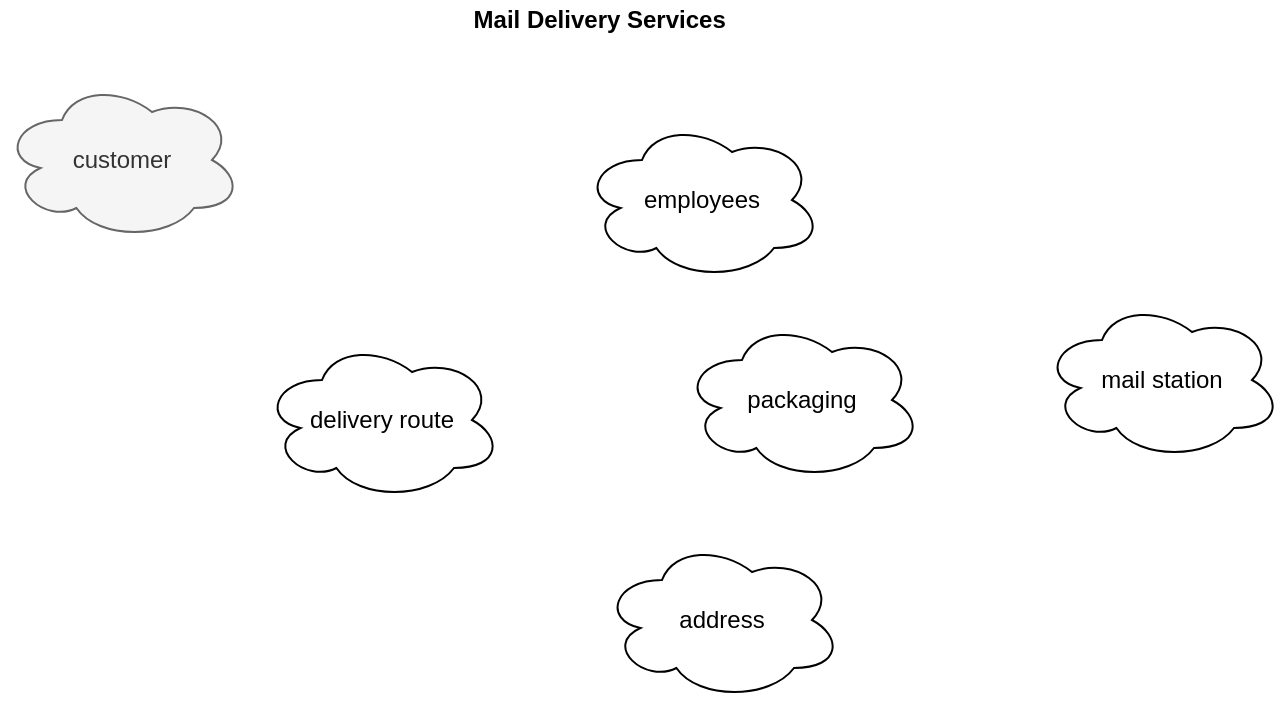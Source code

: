 <mxfile version="13.9.2" type="github">
  <diagram id="0xmgqD430cScUVRCt7bl" name="Page-1">
    <mxGraphModel dx="1038" dy="548" grid="1" gridSize="10" guides="1" tooltips="1" connect="1" arrows="1" fold="1" page="1" pageScale="1" pageWidth="827" pageHeight="1169" math="0" shadow="0">
      <root>
        <mxCell id="0" />
        <mxCell id="1" parent="0" />
        <mxCell id="LVAigOYfB2OxWaIaGSXA-1" value="customer" style="ellipse;shape=cloud;whiteSpace=wrap;html=1;fillColor=#f5f5f5;strokeColor=#666666;fontColor=#333333;fontStyle=0" parent="1" vertex="1">
          <mxGeometry x="110" y="80" width="120" height="80" as="geometry" />
        </mxCell>
        <mxCell id="LVAigOYfB2OxWaIaGSXA-2" value="Mail Delivery Services&amp;nbsp;" style="text;html=1;align=center;verticalAlign=middle;resizable=0;points=[];autosize=1;fontStyle=1" parent="1" vertex="1">
          <mxGeometry x="335" y="40" width="150" height="20" as="geometry" />
        </mxCell>
        <mxCell id="LVAigOYfB2OxWaIaGSXA-3" value="employees" style="ellipse;shape=cloud;whiteSpace=wrap;html=1;" parent="1" vertex="1">
          <mxGeometry x="400" y="100" width="120" height="80" as="geometry" />
        </mxCell>
        <mxCell id="LVAigOYfB2OxWaIaGSXA-4" value="mail station" style="ellipse;shape=cloud;whiteSpace=wrap;html=1;" parent="1" vertex="1">
          <mxGeometry x="630" y="190" width="120" height="80" as="geometry" />
        </mxCell>
        <mxCell id="LVAigOYfB2OxWaIaGSXA-5" value="delivery route" style="ellipse;shape=cloud;whiteSpace=wrap;html=1;" parent="1" vertex="1">
          <mxGeometry x="240" y="210" width="120" height="80" as="geometry" />
        </mxCell>
        <mxCell id="LVAigOYfB2OxWaIaGSXA-6" value="address" style="ellipse;shape=cloud;whiteSpace=wrap;html=1;" parent="1" vertex="1">
          <mxGeometry x="410" y="310" width="120" height="80" as="geometry" />
        </mxCell>
        <mxCell id="LVAigOYfB2OxWaIaGSXA-7" value="packaging" style="ellipse;shape=cloud;whiteSpace=wrap;html=1;" parent="1" vertex="1">
          <mxGeometry x="450" y="200" width="120" height="80" as="geometry" />
        </mxCell>
      </root>
    </mxGraphModel>
  </diagram>
</mxfile>

